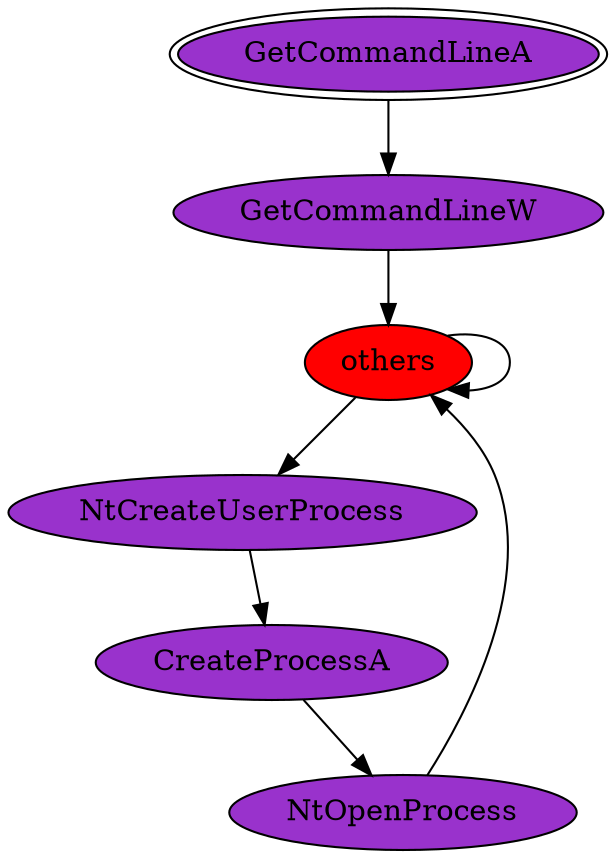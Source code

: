 digraph "./REPORTS/3969/API_PER_CATEGORY/CreateRemoteThread.exe_5916_Processes_API_per_Category_Transition_Matrix" {
	GetCommandLineA [label=GetCommandLineA fillcolor=darkorchid peripheries=2 style=filled]
	GetCommandLineW [label=GetCommandLineW fillcolor=darkorchid style=filled]
	GetCommandLineA -> GetCommandLineW [label=""]
	others [label=others fillcolor=red style=filled]
	GetCommandLineW -> others [label=""]
	others -> others [label=""]
	NtCreateUserProcess [label=NtCreateUserProcess fillcolor=darkorchid style=filled]
	others -> NtCreateUserProcess [label=""]
	CreateProcessA [label=CreateProcessA fillcolor=darkorchid style=filled]
	NtCreateUserProcess -> CreateProcessA [label=""]
	NtOpenProcess [label=NtOpenProcess fillcolor=darkorchid style=filled]
	CreateProcessA -> NtOpenProcess [label=""]
	NtOpenProcess -> others [label=""]
}
